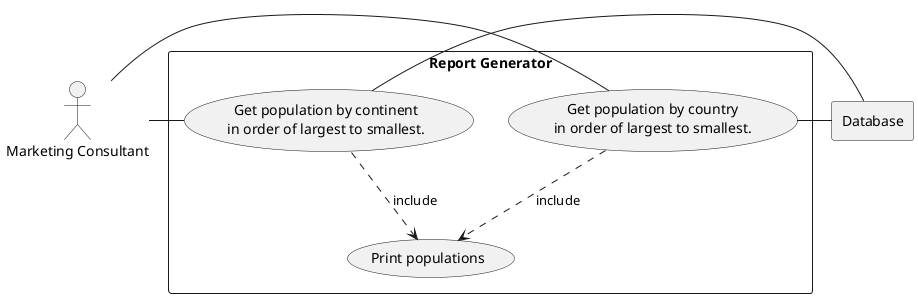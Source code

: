 @startuml

actor MC as "Marketing Consultant"

rectangle Database

rectangle "Report Generator" {
    usecase UC1 as "Get population by country
    in order of largest to smallest."

    usecase UCa as "Print populations"

    MC - UC1
    UC1 ..> UCa : include
    UC1 - Database

    usecase UC2 as "Get population by continent
    in order of largest to smallest."
    MC - UC2
    UC2 ..> UCa : include
    UC2 - Database

}

@enduml